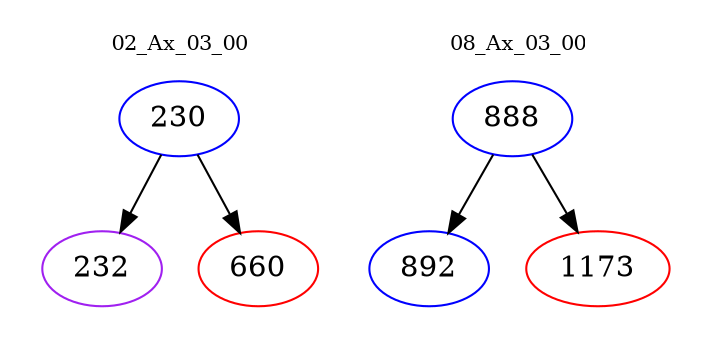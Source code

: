 digraph{
subgraph cluster_0 {
color = white
label = "02_Ax_03_00";
fontsize=10;
T0_230 [label="230", color="blue"]
T0_230 -> T0_232 [color="black"]
T0_232 [label="232", color="purple"]
T0_230 -> T0_660 [color="black"]
T0_660 [label="660", color="red"]
}
subgraph cluster_1 {
color = white
label = "08_Ax_03_00";
fontsize=10;
T1_888 [label="888", color="blue"]
T1_888 -> T1_892 [color="black"]
T1_892 [label="892", color="blue"]
T1_888 -> T1_1173 [color="black"]
T1_1173 [label="1173", color="red"]
}
}
